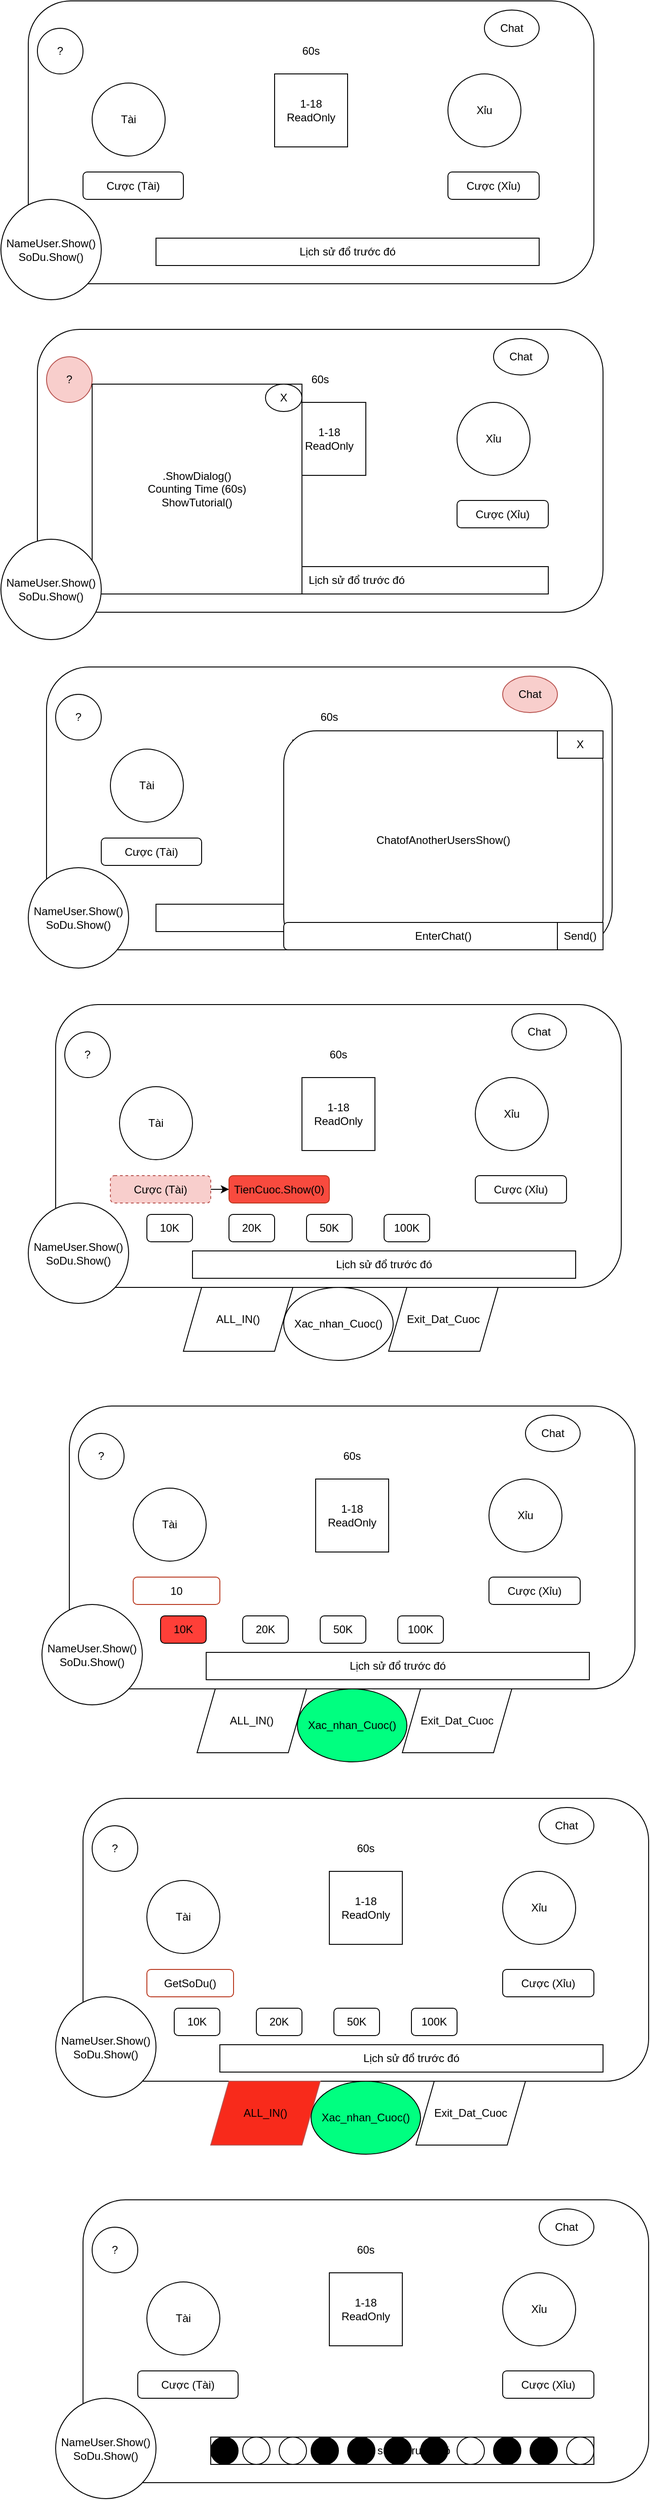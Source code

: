 <mxfile version="16.5.1" type="device" pages="2"><diagram id="3SJ-7d317vwsQF-VJEYc" name="GUI"><mxGraphModel dx="1038" dy="689" grid="1" gridSize="10" guides="1" tooltips="1" connect="1" arrows="1" fold="1" page="1" pageScale="1" pageWidth="850" pageHeight="1100" math="0" shadow="0"><root><mxCell id="0"/><mxCell id="1" parent="0"/><mxCell id="ur_uNxME-IQeVFklKsl2-1" value="" style="rounded=1;whiteSpace=wrap;html=1;" parent="1" vertex="1"><mxGeometry x="90" y="70" width="620" height="310" as="geometry"/></mxCell><mxCell id="ur_uNxME-IQeVFklKsl2-2" value="Cược (Tài)" style="rounded=1;whiteSpace=wrap;html=1;" parent="1" vertex="1"><mxGeometry x="150" y="257.5" width="110" height="30" as="geometry"/></mxCell><mxCell id="ur_uNxME-IQeVFklKsl2-3" value="Cược (Xỉu)" style="rounded=1;whiteSpace=wrap;html=1;" parent="1" vertex="1"><mxGeometry x="550" y="257.5" width="100" height="30" as="geometry"/></mxCell><mxCell id="ur_uNxME-IQeVFklKsl2-4" value="Tài" style="ellipse;whiteSpace=wrap;html=1;aspect=fixed;" parent="1" vertex="1"><mxGeometry x="160" y="160" width="80" height="80" as="geometry"/></mxCell><mxCell id="ur_uNxME-IQeVFklKsl2-5" value="Xỉu" style="ellipse;whiteSpace=wrap;html=1;aspect=fixed;" parent="1" vertex="1"><mxGeometry x="550" y="150" width="80" height="80" as="geometry"/></mxCell><mxCell id="ur_uNxME-IQeVFklKsl2-6" value="1-18&lt;br&gt;ReadOnly" style="whiteSpace=wrap;html=1;aspect=fixed;" parent="1" vertex="1"><mxGeometry x="360" y="150" width="80" height="80" as="geometry"/></mxCell><mxCell id="ur_uNxME-IQeVFklKsl2-7" value="Chat" style="ellipse;whiteSpace=wrap;html=1;" parent="1" vertex="1"><mxGeometry x="590" y="80" width="60" height="40" as="geometry"/></mxCell><mxCell id="ur_uNxME-IQeVFklKsl2-8" value="60s" style="text;html=1;strokeColor=none;fillColor=none;align=center;verticalAlign=middle;whiteSpace=wrap;rounded=0;" parent="1" vertex="1"><mxGeometry x="370" y="110" width="60" height="30" as="geometry"/></mxCell><mxCell id="ur_uNxME-IQeVFklKsl2-9" value="?" style="ellipse;whiteSpace=wrap;html=1;" parent="1" vertex="1"><mxGeometry x="100" y="100" width="50" height="50" as="geometry"/></mxCell><mxCell id="ur_uNxME-IQeVFklKsl2-10" value="Lịch sử đổ trước đó" style="rounded=0;whiteSpace=wrap;html=1;" parent="1" vertex="1"><mxGeometry x="230" y="330" width="420" height="30" as="geometry"/></mxCell><mxCell id="kMwuohIyxhGIeslApOdc-2" value="" style="rounded=1;whiteSpace=wrap;html=1;" parent="1" vertex="1"><mxGeometry x="100" y="430" width="620" height="310" as="geometry"/></mxCell><mxCell id="kMwuohIyxhGIeslApOdc-3" value="Cược (Tài)" style="rounded=1;whiteSpace=wrap;html=1;" parent="1" vertex="1"><mxGeometry x="160" y="617.5" width="110" height="30" as="geometry"/></mxCell><mxCell id="kMwuohIyxhGIeslApOdc-4" value="Cược (Xỉu)" style="rounded=1;whiteSpace=wrap;html=1;" parent="1" vertex="1"><mxGeometry x="560" y="617.5" width="100" height="30" as="geometry"/></mxCell><mxCell id="kMwuohIyxhGIeslApOdc-5" value="Tài" style="ellipse;whiteSpace=wrap;html=1;aspect=fixed;" parent="1" vertex="1"><mxGeometry x="170" y="520" width="80" height="80" as="geometry"/></mxCell><mxCell id="kMwuohIyxhGIeslApOdc-6" value="Xỉu" style="ellipse;whiteSpace=wrap;html=1;aspect=fixed;" parent="1" vertex="1"><mxGeometry x="560" y="510" width="80" height="80" as="geometry"/></mxCell><mxCell id="kMwuohIyxhGIeslApOdc-7" value="1-18&lt;br&gt;ReadOnly" style="whiteSpace=wrap;html=1;aspect=fixed;" parent="1" vertex="1"><mxGeometry x="380" y="510" width="80" height="80" as="geometry"/></mxCell><mxCell id="kMwuohIyxhGIeslApOdc-8" value="Chat" style="ellipse;whiteSpace=wrap;html=1;" parent="1" vertex="1"><mxGeometry x="600" y="440" width="60" height="40" as="geometry"/></mxCell><mxCell id="kMwuohIyxhGIeslApOdc-9" value="60s" style="text;html=1;strokeColor=none;fillColor=none;align=center;verticalAlign=middle;whiteSpace=wrap;rounded=0;" parent="1" vertex="1"><mxGeometry x="380" y="470" width="60" height="30" as="geometry"/></mxCell><mxCell id="kMwuohIyxhGIeslApOdc-10" value="?" style="ellipse;whiteSpace=wrap;html=1;fillColor=#f8cecc;strokeColor=#b85450;" parent="1" vertex="1"><mxGeometry x="110" y="460" width="50" height="50" as="geometry"/></mxCell><mxCell id="kMwuohIyxhGIeslApOdc-11" value="Lịch sử đổ trước đó" style="rounded=0;whiteSpace=wrap;html=1;" parent="1" vertex="1"><mxGeometry x="240" y="690" width="420" height="30" as="geometry"/></mxCell><mxCell id="kMwuohIyxhGIeslApOdc-12" value=".ShowDialog()&lt;br&gt;Counting Time (60s)&lt;br&gt;ShowTutorial()" style="whiteSpace=wrap;html=1;aspect=fixed;" parent="1" vertex="1"><mxGeometry x="160" y="490" width="230" height="230" as="geometry"/></mxCell><mxCell id="kMwuohIyxhGIeslApOdc-24" value="" style="rounded=1;whiteSpace=wrap;html=1;" parent="1" vertex="1"><mxGeometry x="110" y="800" width="620" height="310" as="geometry"/></mxCell><mxCell id="kMwuohIyxhGIeslApOdc-25" value="Cược (Tài)" style="rounded=1;whiteSpace=wrap;html=1;" parent="1" vertex="1"><mxGeometry x="170" y="987.5" width="110" height="30" as="geometry"/></mxCell><mxCell id="kMwuohIyxhGIeslApOdc-26" value="Cược (Xỉu)" style="rounded=1;whiteSpace=wrap;html=1;" parent="1" vertex="1"><mxGeometry x="570" y="987.5" width="100" height="30" as="geometry"/></mxCell><mxCell id="kMwuohIyxhGIeslApOdc-27" value="Tài" style="ellipse;whiteSpace=wrap;html=1;aspect=fixed;" parent="1" vertex="1"><mxGeometry x="180" y="890" width="80" height="80" as="geometry"/></mxCell><mxCell id="kMwuohIyxhGIeslApOdc-28" value="Xỉu" style="ellipse;whiteSpace=wrap;html=1;aspect=fixed;" parent="1" vertex="1"><mxGeometry x="570" y="880" width="80" height="80" as="geometry"/></mxCell><mxCell id="kMwuohIyxhGIeslApOdc-29" value="1-6" style="whiteSpace=wrap;html=1;aspect=fixed;" parent="1" vertex="1"><mxGeometry x="380" y="880" width="80" height="80" as="geometry"/></mxCell><mxCell id="kMwuohIyxhGIeslApOdc-30" value="Chat" style="ellipse;whiteSpace=wrap;html=1;fillColor=#f8cecc;strokeColor=#b85450;" parent="1" vertex="1"><mxGeometry x="610" y="810" width="60" height="40" as="geometry"/></mxCell><mxCell id="kMwuohIyxhGIeslApOdc-31" value="60s" style="text;html=1;strokeColor=none;fillColor=none;align=center;verticalAlign=middle;whiteSpace=wrap;rounded=0;" parent="1" vertex="1"><mxGeometry x="390" y="840" width="60" height="30" as="geometry"/></mxCell><mxCell id="kMwuohIyxhGIeslApOdc-32" value="?" style="ellipse;whiteSpace=wrap;html=1;" parent="1" vertex="1"><mxGeometry x="120" y="830" width="50" height="50" as="geometry"/></mxCell><mxCell id="kMwuohIyxhGIeslApOdc-33" value="Lịch sử đổ trước đó" style="rounded=0;whiteSpace=wrap;html=1;" parent="1" vertex="1"><mxGeometry x="230" y="1060" width="420" height="30" as="geometry"/></mxCell><mxCell id="kMwuohIyxhGIeslApOdc-34" value="X" style="ellipse;whiteSpace=wrap;html=1;" parent="1" vertex="1"><mxGeometry x="350" y="490" width="40" height="30" as="geometry"/></mxCell><mxCell id="kMwuohIyxhGIeslApOdc-35" value="ChatofAnotherUsersShow()" style="rounded=1;whiteSpace=wrap;html=1;" parent="1" vertex="1"><mxGeometry x="370" y="870" width="350" height="240" as="geometry"/></mxCell><mxCell id="kMwuohIyxhGIeslApOdc-37" value="EnterChat()" style="rounded=1;whiteSpace=wrap;html=1;" parent="1" vertex="1"><mxGeometry x="370" y="1080" width="350" height="30" as="geometry"/></mxCell><mxCell id="kMwuohIyxhGIeslApOdc-38" value="Send()" style="rounded=0;whiteSpace=wrap;html=1;" parent="1" vertex="1"><mxGeometry x="670" y="1080" width="50" height="30" as="geometry"/></mxCell><mxCell id="kMwuohIyxhGIeslApOdc-40" value="X" style="rounded=0;whiteSpace=wrap;html=1;" parent="1" vertex="1"><mxGeometry x="670" y="870" width="50" height="30" as="geometry"/></mxCell><mxCell id="J06-xhNYlpdEdgr5zv3H-1" value="" style="rounded=1;whiteSpace=wrap;html=1;" parent="1" vertex="1"><mxGeometry x="120" y="1170" width="620" height="310" as="geometry"/></mxCell><mxCell id="J06-xhNYlpdEdgr5zv3H-22" value="" style="edgeStyle=orthogonalEdgeStyle;rounded=0;orthogonalLoop=1;jettySize=auto;html=1;" parent="1" source="J06-xhNYlpdEdgr5zv3H-2" target="J06-xhNYlpdEdgr5zv3H-21" edge="1"><mxGeometry relative="1" as="geometry"/></mxCell><mxCell id="J06-xhNYlpdEdgr5zv3H-2" value="Cược (Tài)" style="rounded=1;whiteSpace=wrap;html=1;fillColor=#f8cecc;strokeColor=#b85450;dashed=1;" parent="1" vertex="1"><mxGeometry x="180" y="1357.5" width="110" height="30" as="geometry"/></mxCell><mxCell id="J06-xhNYlpdEdgr5zv3H-3" value="Cược (Xỉu)" style="rounded=1;whiteSpace=wrap;html=1;" parent="1" vertex="1"><mxGeometry x="580" y="1357.5" width="100" height="30" as="geometry"/></mxCell><mxCell id="J06-xhNYlpdEdgr5zv3H-4" value="Tài" style="ellipse;whiteSpace=wrap;html=1;aspect=fixed;" parent="1" vertex="1"><mxGeometry x="190" y="1260" width="80" height="80" as="geometry"/></mxCell><mxCell id="J06-xhNYlpdEdgr5zv3H-5" value="Xỉu" style="ellipse;whiteSpace=wrap;html=1;aspect=fixed;" parent="1" vertex="1"><mxGeometry x="580" y="1250" width="80" height="80" as="geometry"/></mxCell><mxCell id="J06-xhNYlpdEdgr5zv3H-6" value="1-18&lt;br&gt;ReadOnly" style="whiteSpace=wrap;html=1;aspect=fixed;" parent="1" vertex="1"><mxGeometry x="390" y="1250" width="80" height="80" as="geometry"/></mxCell><mxCell id="J06-xhNYlpdEdgr5zv3H-7" value="Chat" style="ellipse;whiteSpace=wrap;html=1;" parent="1" vertex="1"><mxGeometry x="620" y="1180" width="60" height="40" as="geometry"/></mxCell><mxCell id="J06-xhNYlpdEdgr5zv3H-8" value="60s" style="text;html=1;strokeColor=none;fillColor=none;align=center;verticalAlign=middle;whiteSpace=wrap;rounded=0;" parent="1" vertex="1"><mxGeometry x="400" y="1210" width="60" height="30" as="geometry"/></mxCell><mxCell id="J06-xhNYlpdEdgr5zv3H-9" value="?" style="ellipse;whiteSpace=wrap;html=1;" parent="1" vertex="1"><mxGeometry x="130" y="1200" width="50" height="50" as="geometry"/></mxCell><mxCell id="J06-xhNYlpdEdgr5zv3H-10" value="Lịch sử đổ trước đó" style="rounded=0;whiteSpace=wrap;html=1;" parent="1" vertex="1"><mxGeometry x="270" y="1440" width="420" height="30" as="geometry"/></mxCell><mxCell id="J06-xhNYlpdEdgr5zv3H-13" value="10K" style="rounded=1;whiteSpace=wrap;html=1;" parent="1" vertex="1"><mxGeometry x="220" y="1400" width="50" height="30" as="geometry"/></mxCell><mxCell id="J06-xhNYlpdEdgr5zv3H-14" value="20K" style="rounded=1;whiteSpace=wrap;html=1;" parent="1" vertex="1"><mxGeometry x="310" y="1400" width="50" height="30" as="geometry"/></mxCell><mxCell id="J06-xhNYlpdEdgr5zv3H-15" value="50K" style="rounded=1;whiteSpace=wrap;html=1;" parent="1" vertex="1"><mxGeometry x="395" y="1400" width="50" height="30" as="geometry"/></mxCell><mxCell id="J06-xhNYlpdEdgr5zv3H-16" value="100K" style="rounded=1;whiteSpace=wrap;html=1;" parent="1" vertex="1"><mxGeometry x="480" y="1400" width="50" height="30" as="geometry"/></mxCell><mxCell id="J06-xhNYlpdEdgr5zv3H-18" value="NameUser.Show()&lt;br&gt;SoDu.Show()" style="ellipse;whiteSpace=wrap;html=1;aspect=fixed;" parent="1" vertex="1"><mxGeometry x="90" y="1387.5" width="110" height="110" as="geometry"/></mxCell><mxCell id="J06-xhNYlpdEdgr5zv3H-21" value="TienCuoc.Show(0)" style="whiteSpace=wrap;html=1;fillColor=#F84A3E;strokeColor=#B8361C;rounded=1;" parent="1" vertex="1"><mxGeometry x="310" y="1357.5" width="110" height="30" as="geometry"/></mxCell><mxCell id="J06-xhNYlpdEdgr5zv3H-23" value="Xac_nhan_Cuoc()" style="ellipse;whiteSpace=wrap;html=1;strokeColor=#000000;fillColor=#FFFFFF;" parent="1" vertex="1"><mxGeometry x="370" y="1480" width="120" height="80" as="geometry"/></mxCell><mxCell id="J06-xhNYlpdEdgr5zv3H-24" value="ALL_IN()" style="shape=parallelogram;perimeter=parallelogramPerimeter;whiteSpace=wrap;html=1;fixedSize=1;strokeColor=#000000;fillColor=#FFFFFF;" parent="1" vertex="1"><mxGeometry x="260" y="1480" width="120" height="70" as="geometry"/></mxCell><mxCell id="J06-xhNYlpdEdgr5zv3H-25" value="Exit_Dat_Cuoc" style="shape=parallelogram;perimeter=parallelogramPerimeter;whiteSpace=wrap;html=1;fixedSize=1;strokeColor=#000000;fillColor=#FFFFFF;" parent="1" vertex="1"><mxGeometry x="485" y="1480" width="120" height="70" as="geometry"/></mxCell><mxCell id="J06-xhNYlpdEdgr5zv3H-26" value="NameUser.Show()&lt;br&gt;SoDu.Show()" style="ellipse;whiteSpace=wrap;html=1;aspect=fixed;" parent="1" vertex="1"><mxGeometry x="90" y="1020" width="110" height="110" as="geometry"/></mxCell><mxCell id="J06-xhNYlpdEdgr5zv3H-27" value="NameUser.Show()&lt;br&gt;SoDu.Show()" style="ellipse;whiteSpace=wrap;html=1;aspect=fixed;" parent="1" vertex="1"><mxGeometry x="60" y="660" width="110" height="110" as="geometry"/></mxCell><mxCell id="J06-xhNYlpdEdgr5zv3H-28" value="NameUser.Show()&lt;br&gt;SoDu.Show()" style="ellipse;whiteSpace=wrap;html=1;aspect=fixed;" parent="1" vertex="1"><mxGeometry x="60" y="287.5" width="110" height="110" as="geometry"/></mxCell><mxCell id="yqUWVfLtfYf2Jjiftt76-1" value="" style="rounded=1;whiteSpace=wrap;html=1;" parent="1" vertex="1"><mxGeometry x="135" y="1610" width="620" height="310" as="geometry"/></mxCell><mxCell id="yqUWVfLtfYf2Jjiftt76-4" value="Cược (Xỉu)" style="rounded=1;whiteSpace=wrap;html=1;" parent="1" vertex="1"><mxGeometry x="595" y="1797.5" width="100" height="30" as="geometry"/></mxCell><mxCell id="yqUWVfLtfYf2Jjiftt76-5" value="Tài" style="ellipse;whiteSpace=wrap;html=1;aspect=fixed;" parent="1" vertex="1"><mxGeometry x="205" y="1700" width="80" height="80" as="geometry"/></mxCell><mxCell id="yqUWVfLtfYf2Jjiftt76-6" value="Xỉu" style="ellipse;whiteSpace=wrap;html=1;aspect=fixed;" parent="1" vertex="1"><mxGeometry x="595" y="1690" width="80" height="80" as="geometry"/></mxCell><mxCell id="yqUWVfLtfYf2Jjiftt76-7" value="1-18&lt;br&gt;ReadOnly" style="whiteSpace=wrap;html=1;aspect=fixed;" parent="1" vertex="1"><mxGeometry x="405" y="1690" width="80" height="80" as="geometry"/></mxCell><mxCell id="yqUWVfLtfYf2Jjiftt76-8" value="Chat" style="ellipse;whiteSpace=wrap;html=1;" parent="1" vertex="1"><mxGeometry x="635" y="1620" width="60" height="40" as="geometry"/></mxCell><mxCell id="yqUWVfLtfYf2Jjiftt76-9" value="60s" style="text;html=1;strokeColor=none;fillColor=none;align=center;verticalAlign=middle;whiteSpace=wrap;rounded=0;" parent="1" vertex="1"><mxGeometry x="415" y="1650" width="60" height="30" as="geometry"/></mxCell><mxCell id="yqUWVfLtfYf2Jjiftt76-10" value="?" style="ellipse;whiteSpace=wrap;html=1;" parent="1" vertex="1"><mxGeometry x="145" y="1640" width="50" height="50" as="geometry"/></mxCell><mxCell id="yqUWVfLtfYf2Jjiftt76-11" value="Lịch sử đổ trước đó" style="rounded=0;whiteSpace=wrap;html=1;" parent="1" vertex="1"><mxGeometry x="285" y="1880" width="420" height="30" as="geometry"/></mxCell><mxCell id="yqUWVfLtfYf2Jjiftt76-12" value="10K" style="rounded=1;whiteSpace=wrap;html=1;fillColor=#FF3F38;" parent="1" vertex="1"><mxGeometry x="235" y="1840" width="50" height="30" as="geometry"/></mxCell><mxCell id="yqUWVfLtfYf2Jjiftt76-13" value="20K" style="rounded=1;whiteSpace=wrap;html=1;" parent="1" vertex="1"><mxGeometry x="325" y="1840" width="50" height="30" as="geometry"/></mxCell><mxCell id="yqUWVfLtfYf2Jjiftt76-14" value="50K" style="rounded=1;whiteSpace=wrap;html=1;" parent="1" vertex="1"><mxGeometry x="410" y="1840" width="50" height="30" as="geometry"/></mxCell><mxCell id="yqUWVfLtfYf2Jjiftt76-15" value="100K" style="rounded=1;whiteSpace=wrap;html=1;" parent="1" vertex="1"><mxGeometry x="495" y="1840" width="50" height="30" as="geometry"/></mxCell><mxCell id="yqUWVfLtfYf2Jjiftt76-16" value="NameUser.Show()&lt;br&gt;SoDu.Show()" style="ellipse;whiteSpace=wrap;html=1;aspect=fixed;" parent="1" vertex="1"><mxGeometry x="105" y="1827.5" width="110" height="110" as="geometry"/></mxCell><mxCell id="yqUWVfLtfYf2Jjiftt76-17" value="10" style="whiteSpace=wrap;html=1;fillColor=#FFFFFF;strokeColor=#B8361C;rounded=1;" parent="1" vertex="1"><mxGeometry x="205" y="1797.5" width="95" height="30" as="geometry"/></mxCell><mxCell id="yqUWVfLtfYf2Jjiftt76-18" value="Xac_nhan_Cuoc()" style="ellipse;whiteSpace=wrap;html=1;strokeColor=#000000;fillColor=#00FF80;" parent="1" vertex="1"><mxGeometry x="385" y="1920" width="120" height="80" as="geometry"/></mxCell><mxCell id="yqUWVfLtfYf2Jjiftt76-19" value="ALL_IN()" style="shape=parallelogram;perimeter=parallelogramPerimeter;whiteSpace=wrap;html=1;fixedSize=1;strokeColor=#000000;fillColor=#FFFFFF;" parent="1" vertex="1"><mxGeometry x="275" y="1920" width="120" height="70" as="geometry"/></mxCell><mxCell id="yqUWVfLtfYf2Jjiftt76-20" value="Exit_Dat_Cuoc" style="shape=parallelogram;perimeter=parallelogramPerimeter;whiteSpace=wrap;html=1;fixedSize=1;strokeColor=#000000;fillColor=#FFFFFF;" parent="1" vertex="1"><mxGeometry x="500" y="1920" width="120" height="70" as="geometry"/></mxCell><mxCell id="yqUWVfLtfYf2Jjiftt76-21" value="" style="rounded=1;whiteSpace=wrap;html=1;" parent="1" vertex="1"><mxGeometry x="150" y="2040" width="620" height="310" as="geometry"/></mxCell><mxCell id="yqUWVfLtfYf2Jjiftt76-22" value="Cược (Xỉu)" style="rounded=1;whiteSpace=wrap;html=1;" parent="1" vertex="1"><mxGeometry x="610" y="2227.5" width="100" height="30" as="geometry"/></mxCell><mxCell id="yqUWVfLtfYf2Jjiftt76-23" value="Tài" style="ellipse;whiteSpace=wrap;html=1;aspect=fixed;" parent="1" vertex="1"><mxGeometry x="220" y="2130" width="80" height="80" as="geometry"/></mxCell><mxCell id="yqUWVfLtfYf2Jjiftt76-24" value="Xỉu" style="ellipse;whiteSpace=wrap;html=1;aspect=fixed;" parent="1" vertex="1"><mxGeometry x="610" y="2120" width="80" height="80" as="geometry"/></mxCell><mxCell id="yqUWVfLtfYf2Jjiftt76-25" value="1-18&lt;br&gt;ReadOnly" style="whiteSpace=wrap;html=1;aspect=fixed;" parent="1" vertex="1"><mxGeometry x="420" y="2120" width="80" height="80" as="geometry"/></mxCell><mxCell id="yqUWVfLtfYf2Jjiftt76-26" value="Chat" style="ellipse;whiteSpace=wrap;html=1;" parent="1" vertex="1"><mxGeometry x="650" y="2050" width="60" height="40" as="geometry"/></mxCell><mxCell id="yqUWVfLtfYf2Jjiftt76-27" value="60s" style="text;html=1;strokeColor=none;fillColor=none;align=center;verticalAlign=middle;whiteSpace=wrap;rounded=0;" parent="1" vertex="1"><mxGeometry x="430" y="2080" width="60" height="30" as="geometry"/></mxCell><mxCell id="yqUWVfLtfYf2Jjiftt76-28" value="?" style="ellipse;whiteSpace=wrap;html=1;" parent="1" vertex="1"><mxGeometry x="160" y="2070" width="50" height="50" as="geometry"/></mxCell><mxCell id="yqUWVfLtfYf2Jjiftt76-29" value="Lịch sử đổ trước đó" style="rounded=0;whiteSpace=wrap;html=1;" parent="1" vertex="1"><mxGeometry x="300" y="2310" width="420" height="30" as="geometry"/></mxCell><mxCell id="yqUWVfLtfYf2Jjiftt76-30" value="10K" style="rounded=1;whiteSpace=wrap;html=1;" parent="1" vertex="1"><mxGeometry x="250" y="2270" width="50" height="30" as="geometry"/></mxCell><mxCell id="yqUWVfLtfYf2Jjiftt76-31" value="20K" style="rounded=1;whiteSpace=wrap;html=1;" parent="1" vertex="1"><mxGeometry x="340" y="2270" width="50" height="30" as="geometry"/></mxCell><mxCell id="yqUWVfLtfYf2Jjiftt76-32" value="50K" style="rounded=1;whiteSpace=wrap;html=1;" parent="1" vertex="1"><mxGeometry x="425" y="2270" width="50" height="30" as="geometry"/></mxCell><mxCell id="yqUWVfLtfYf2Jjiftt76-33" value="100K" style="rounded=1;whiteSpace=wrap;html=1;" parent="1" vertex="1"><mxGeometry x="510" y="2270" width="50" height="30" as="geometry"/></mxCell><mxCell id="yqUWVfLtfYf2Jjiftt76-34" value="NameUser.Show()&lt;br&gt;SoDu.Show()" style="ellipse;whiteSpace=wrap;html=1;aspect=fixed;" parent="1" vertex="1"><mxGeometry x="120" y="2257.5" width="110" height="110" as="geometry"/></mxCell><mxCell id="yqUWVfLtfYf2Jjiftt76-35" value="GetSoDu()" style="whiteSpace=wrap;html=1;fillColor=#FFFFFF;strokeColor=#B8361C;rounded=1;" parent="1" vertex="1"><mxGeometry x="220" y="2227.5" width="95" height="30" as="geometry"/></mxCell><mxCell id="yqUWVfLtfYf2Jjiftt76-36" value="ALL_IN()" style="shape=parallelogram;perimeter=parallelogramPerimeter;whiteSpace=wrap;html=1;fixedSize=1;strokeColor=#b85450;fillColor=#F82A1B;" parent="1" vertex="1"><mxGeometry x="290" y="2350" width="120" height="70" as="geometry"/></mxCell><mxCell id="yqUWVfLtfYf2Jjiftt76-37" value="Exit_Dat_Cuoc" style="shape=parallelogram;perimeter=parallelogramPerimeter;whiteSpace=wrap;html=1;fixedSize=1;strokeColor=#000000;fillColor=#FFFFFF;" parent="1" vertex="1"><mxGeometry x="515" y="2350" width="120" height="70" as="geometry"/></mxCell><mxCell id="yqUWVfLtfYf2Jjiftt76-38" value="Xac_nhan_Cuoc()" style="ellipse;whiteSpace=wrap;html=1;strokeColor=#000000;fillColor=#00FF80;" parent="1" vertex="1"><mxGeometry x="400" y="2350" width="120" height="80" as="geometry"/></mxCell><mxCell id="yqUWVfLtfYf2Jjiftt76-39" value="" style="rounded=1;whiteSpace=wrap;html=1;" parent="1" vertex="1"><mxGeometry x="150" y="2480" width="620" height="310" as="geometry"/></mxCell><mxCell id="yqUWVfLtfYf2Jjiftt76-40" value="Cược (Tài)" style="rounded=1;whiteSpace=wrap;html=1;" parent="1" vertex="1"><mxGeometry x="210" y="2667.5" width="110" height="30" as="geometry"/></mxCell><mxCell id="yqUWVfLtfYf2Jjiftt76-41" value="Cược (Xỉu)" style="rounded=1;whiteSpace=wrap;html=1;" parent="1" vertex="1"><mxGeometry x="610" y="2667.5" width="100" height="30" as="geometry"/></mxCell><mxCell id="yqUWVfLtfYf2Jjiftt76-42" value="Tài" style="ellipse;whiteSpace=wrap;html=1;aspect=fixed;" parent="1" vertex="1"><mxGeometry x="220" y="2570" width="80" height="80" as="geometry"/></mxCell><mxCell id="yqUWVfLtfYf2Jjiftt76-43" value="Xỉu" style="ellipse;whiteSpace=wrap;html=1;aspect=fixed;" parent="1" vertex="1"><mxGeometry x="610" y="2560" width="80" height="80" as="geometry"/></mxCell><mxCell id="yqUWVfLtfYf2Jjiftt76-44" value="1-18&lt;br&gt;ReadOnly" style="whiteSpace=wrap;html=1;aspect=fixed;" parent="1" vertex="1"><mxGeometry x="420" y="2560" width="80" height="80" as="geometry"/></mxCell><mxCell id="yqUWVfLtfYf2Jjiftt76-45" value="Chat" style="ellipse;whiteSpace=wrap;html=1;" parent="1" vertex="1"><mxGeometry x="650" y="2490" width="60" height="40" as="geometry"/></mxCell><mxCell id="yqUWVfLtfYf2Jjiftt76-46" value="60s" style="text;html=1;strokeColor=none;fillColor=none;align=center;verticalAlign=middle;whiteSpace=wrap;rounded=0;" parent="1" vertex="1"><mxGeometry x="430" y="2520" width="60" height="30" as="geometry"/></mxCell><mxCell id="yqUWVfLtfYf2Jjiftt76-47" value="?" style="ellipse;whiteSpace=wrap;html=1;" parent="1" vertex="1"><mxGeometry x="160" y="2510" width="50" height="50" as="geometry"/></mxCell><mxCell id="yqUWVfLtfYf2Jjiftt76-48" value="Lịch sử đổ trước đó" style="rounded=0;whiteSpace=wrap;html=1;" parent="1" vertex="1"><mxGeometry x="290" y="2740" width="420" height="30" as="geometry"/></mxCell><mxCell id="yqUWVfLtfYf2Jjiftt76-49" value="NameUser.Show()&lt;br&gt;SoDu.Show()" style="ellipse;whiteSpace=wrap;html=1;aspect=fixed;" parent="1" vertex="1"><mxGeometry x="120" y="2697.5" width="110" height="110" as="geometry"/></mxCell><mxCell id="yqUWVfLtfYf2Jjiftt76-50" value="" style="ellipse;whiteSpace=wrap;html=1;strokeColor=#000000;fillColor=#000000;" parent="1" vertex="1"><mxGeometry x="290" y="2740" width="30" height="30" as="geometry"/></mxCell><mxCell id="yqUWVfLtfYf2Jjiftt76-51" value="" style="ellipse;whiteSpace=wrap;html=1;strokeColor=#000000;fillColor=#000000;" parent="1" vertex="1"><mxGeometry x="520" y="2740" width="30" height="30" as="geometry"/></mxCell><mxCell id="yqUWVfLtfYf2Jjiftt76-52" value="" style="ellipse;whiteSpace=wrap;html=1;strokeColor=#000000;fillColor=#FFFFFF;" parent="1" vertex="1"><mxGeometry x="560" y="2740" width="30" height="30" as="geometry"/></mxCell><mxCell id="yqUWVfLtfYf2Jjiftt76-53" value="" style="ellipse;whiteSpace=wrap;html=1;strokeColor=#000000;fillColor=#000000;" parent="1" vertex="1"><mxGeometry x="600" y="2740" width="30" height="30" as="geometry"/></mxCell><mxCell id="yqUWVfLtfYf2Jjiftt76-54" value="" style="ellipse;whiteSpace=wrap;html=1;strokeColor=#000000;fillColor=#000000;" parent="1" vertex="1"><mxGeometry x="640" y="2740" width="30" height="30" as="geometry"/></mxCell><mxCell id="yqUWVfLtfYf2Jjiftt76-55" value="" style="ellipse;whiteSpace=wrap;html=1;strokeColor=#000000;fillColor=#FFFFFF;" parent="1" vertex="1"><mxGeometry x="680" y="2740" width="30" height="30" as="geometry"/></mxCell><mxCell id="yqUWVfLtfYf2Jjiftt76-61" value="" style="ellipse;whiteSpace=wrap;html=1;strokeColor=#000000;fillColor=#FFFFFF;" parent="1" vertex="1"><mxGeometry x="325" y="2740" width="30" height="30" as="geometry"/></mxCell><mxCell id="yqUWVfLtfYf2Jjiftt76-62" value="" style="ellipse;whiteSpace=wrap;html=1;strokeColor=#000000;fillColor=#FFFFFF;" parent="1" vertex="1"><mxGeometry x="365" y="2740" width="30" height="30" as="geometry"/></mxCell><mxCell id="yqUWVfLtfYf2Jjiftt76-63" value="" style="ellipse;whiteSpace=wrap;html=1;strokeColor=#000000;fillColor=#000000;" parent="1" vertex="1"><mxGeometry x="400" y="2740" width="30" height="30" as="geometry"/></mxCell><mxCell id="yqUWVfLtfYf2Jjiftt76-64" value="" style="ellipse;whiteSpace=wrap;html=1;strokeColor=#000000;fillColor=#000000;" parent="1" vertex="1"><mxGeometry x="440" y="2740" width="30" height="30" as="geometry"/></mxCell><mxCell id="yqUWVfLtfYf2Jjiftt76-65" value="" style="ellipse;whiteSpace=wrap;html=1;strokeColor=#000000;fillColor=#000000;" parent="1" vertex="1"><mxGeometry x="480" y="2740" width="30" height="30" as="geometry"/></mxCell></root></mxGraphModel></diagram><diagram id="T3HMoXxlqH_t5PaqJmF3" name="Flow"><mxGraphModel dx="1597" dy="2160" grid="1" gridSize="10" guides="1" tooltips="1" connect="1" arrows="1" fold="1" page="1" pageScale="1" pageWidth="850" pageHeight="1100" math="0" shadow="0"><root><mxCell id="Ivzjfz4mHybqphRZ7VQ2-0"/><mxCell id="Ivzjfz4mHybqphRZ7VQ2-1" parent="Ivzjfz4mHybqphRZ7VQ2-0"/><mxCell id="Ivzjfz4mHybqphRZ7VQ2-2" style="edgeStyle=orthogonalEdgeStyle;rounded=0;orthogonalLoop=1;jettySize=auto;html=1;entryX=0.5;entryY=0;entryDx=0;entryDy=0;" edge="1" parent="Ivzjfz4mHybqphRZ7VQ2-1" source="Ivzjfz4mHybqphRZ7VQ2-4" target="Ivzjfz4mHybqphRZ7VQ2-6"><mxGeometry relative="1" as="geometry"/></mxCell><mxCell id="Ivzjfz4mHybqphRZ7VQ2-3" style="edgeStyle=orthogonalEdgeStyle;rounded=0;orthogonalLoop=1;jettySize=auto;html=1;entryX=0.5;entryY=0;entryDx=0;entryDy=0;" edge="1" parent="Ivzjfz4mHybqphRZ7VQ2-1" source="Ivzjfz4mHybqphRZ7VQ2-4" target="Ivzjfz4mHybqphRZ7VQ2-45"><mxGeometry relative="1" as="geometry"/></mxCell><mxCell id="Ivzjfz4mHybqphRZ7VQ2-4" value="Giao diện chính" style="rounded=1;whiteSpace=wrap;html=1;" vertex="1" parent="Ivzjfz4mHybqphRZ7VQ2-1"><mxGeometry x="432" y="50" width="120" height="60" as="geometry"/></mxCell><mxCell id="Ivzjfz4mHybqphRZ7VQ2-5" style="edgeStyle=orthogonalEdgeStyle;rounded=0;orthogonalLoop=1;jettySize=auto;html=1;" edge="1" parent="Ivzjfz4mHybqphRZ7VQ2-1" source="Ivzjfz4mHybqphRZ7VQ2-6" target="Ivzjfz4mHybqphRZ7VQ2-8"><mxGeometry relative="1" as="geometry"><mxPoint x="140" y="360" as="targetPoint"/></mxGeometry></mxCell><mxCell id="Ivzjfz4mHybqphRZ7VQ2-6" value="?" style="rounded=1;whiteSpace=wrap;html=1;" vertex="1" parent="Ivzjfz4mHybqphRZ7VQ2-1"><mxGeometry x="120" y="270" width="40" height="40" as="geometry"/></mxCell><mxCell id="Ivzjfz4mHybqphRZ7VQ2-7" style="edgeStyle=orthogonalEdgeStyle;rounded=0;orthogonalLoop=1;jettySize=auto;html=1;entryX=0.5;entryY=0;entryDx=0;entryDy=0;" edge="1" parent="Ivzjfz4mHybqphRZ7VQ2-1" source="Ivzjfz4mHybqphRZ7VQ2-8" target="Ivzjfz4mHybqphRZ7VQ2-11"><mxGeometry relative="1" as="geometry"/></mxCell><mxCell id="Ivzjfz4mHybqphRZ7VQ2-8" value="Hướng dẫn cách chơi" style="rounded=1;whiteSpace=wrap;html=1;" vertex="1" parent="Ivzjfz4mHybqphRZ7VQ2-1"><mxGeometry x="110" y="330" width="60" height="60" as="geometry"/></mxCell><mxCell id="Ivzjfz4mHybqphRZ7VQ2-9" style="edgeStyle=orthogonalEdgeStyle;rounded=0;orthogonalLoop=1;jettySize=auto;html=1;entryX=0;entryY=0.5;entryDx=0;entryDy=0;" edge="1" parent="Ivzjfz4mHybqphRZ7VQ2-1" source="Ivzjfz4mHybqphRZ7VQ2-11" target="Ivzjfz4mHybqphRZ7VQ2-8"><mxGeometry relative="1" as="geometry"><mxPoint x="60" y="280" as="targetPoint"/><Array as="points"><mxPoint x="80" y="460"/><mxPoint x="80" y="360"/></Array></mxGeometry></mxCell><mxCell id="Ivzjfz4mHybqphRZ7VQ2-10" style="edgeStyle=orthogonalEdgeStyle;rounded=0;orthogonalLoop=1;jettySize=auto;html=1;entryX=0.5;entryY=0;entryDx=0;entryDy=0;" edge="1" parent="Ivzjfz4mHybqphRZ7VQ2-1" source="Ivzjfz4mHybqphRZ7VQ2-11" target="Ivzjfz4mHybqphRZ7VQ2-4"><mxGeometry relative="1" as="geometry"><mxPoint x="280" y="30" as="targetPoint"/><Array as="points"><mxPoint x="140" y="530"/><mxPoint x="20" y="530"/><mxPoint x="20" y="30"/><mxPoint x="492" y="30"/></Array></mxGeometry></mxCell><mxCell id="Ivzjfz4mHybqphRZ7VQ2-11" value="Tắt GD (?)" style="rhombus;whiteSpace=wrap;html=1;" vertex="1" parent="Ivzjfz4mHybqphRZ7VQ2-1"><mxGeometry x="100" y="420" width="80" height="80" as="geometry"/></mxCell><mxCell id="Ivzjfz4mHybqphRZ7VQ2-12" value="NO" style="text;html=1;align=center;verticalAlign=middle;resizable=0;points=[];autosize=1;strokeColor=none;fillColor=none;" vertex="1" parent="Ivzjfz4mHybqphRZ7VQ2-1"><mxGeometry x="90" y="400" width="30" height="20" as="geometry"/></mxCell><mxCell id="Ivzjfz4mHybqphRZ7VQ2-13" value="Yes" style="text;html=1;align=center;verticalAlign=middle;resizable=0;points=[];autosize=1;strokeColor=none;fillColor=none;" vertex="1" parent="Ivzjfz4mHybqphRZ7VQ2-1"><mxGeometry x="80" y="500" width="30" height="20" as="geometry"/></mxCell><mxCell id="Ivzjfz4mHybqphRZ7VQ2-14" style="edgeStyle=orthogonalEdgeStyle;rounded=0;orthogonalLoop=1;jettySize=auto;html=1;entryX=0.5;entryY=0;entryDx=0;entryDy=0;" edge="1" parent="Ivzjfz4mHybqphRZ7VQ2-1" source="Ivzjfz4mHybqphRZ7VQ2-15" target="Ivzjfz4mHybqphRZ7VQ2-17"><mxGeometry relative="1" as="geometry"/></mxCell><mxCell id="Ivzjfz4mHybqphRZ7VQ2-15" value="chat" style="rounded=1;whiteSpace=wrap;html=1;" vertex="1" parent="Ivzjfz4mHybqphRZ7VQ2-1"><mxGeometry x="294" y="200" width="56" height="50" as="geometry"/></mxCell><mxCell id="Ivzjfz4mHybqphRZ7VQ2-16" style="edgeStyle=orthogonalEdgeStyle;rounded=0;orthogonalLoop=1;jettySize=auto;html=1;entryX=0.5;entryY=0;entryDx=0;entryDy=0;" edge="1" parent="Ivzjfz4mHybqphRZ7VQ2-1" source="Ivzjfz4mHybqphRZ7VQ2-17" target="Ivzjfz4mHybqphRZ7VQ2-18"><mxGeometry relative="1" as="geometry"/></mxCell><mxCell id="Ivzjfz4mHybqphRZ7VQ2-17" value="GD chat" style="rounded=1;whiteSpace=wrap;html=1;" vertex="1" parent="Ivzjfz4mHybqphRZ7VQ2-1"><mxGeometry x="288" y="290" width="68" height="60" as="geometry"/></mxCell><mxCell id="Ivzjfz4mHybqphRZ7VQ2-18" value="Chat" style="shape=parallelogram;perimeter=parallelogramPerimeter;whiteSpace=wrap;html=1;fixedSize=1;" vertex="1" parent="Ivzjfz4mHybqphRZ7VQ2-1"><mxGeometry x="283" y="380" width="78" height="30" as="geometry"/></mxCell><mxCell id="Ivzjfz4mHybqphRZ7VQ2-19" style="edgeStyle=orthogonalEdgeStyle;rounded=0;orthogonalLoop=1;jettySize=auto;html=1;entryX=0;entryY=0.5;entryDx=0;entryDy=0;" edge="1" parent="Ivzjfz4mHybqphRZ7VQ2-1" source="Ivzjfz4mHybqphRZ7VQ2-20" target="Ivzjfz4mHybqphRZ7VQ2-17"><mxGeometry relative="1" as="geometry"><Array as="points"><mxPoint x="242" y="490"/><mxPoint x="242" y="320"/></Array></mxGeometry></mxCell><mxCell id="Ivzjfz4mHybqphRZ7VQ2-20" value="Xử lý chat" style="rounded=1;whiteSpace=wrap;html=1;" vertex="1" parent="Ivzjfz4mHybqphRZ7VQ2-1"><mxGeometry x="262" y="460" width="120" height="60" as="geometry"/></mxCell><mxCell id="Ivzjfz4mHybqphRZ7VQ2-21" style="edgeStyle=orthogonalEdgeStyle;rounded=0;orthogonalLoop=1;jettySize=auto;html=1;entryX=0.5;entryY=0;entryDx=0;entryDy=0;" edge="1" parent="Ivzjfz4mHybqphRZ7VQ2-1" source="Ivzjfz4mHybqphRZ7VQ2-22" target="Ivzjfz4mHybqphRZ7VQ2-61"><mxGeometry relative="1" as="geometry"/></mxCell><mxCell id="Ivzjfz4mHybqphRZ7VQ2-22" value="Tiền đặt: x=0&lt;br&gt;Biến loại k=0" style="rounded=1;whiteSpace=wrap;html=1;" vertex="1" parent="Ivzjfz4mHybqphRZ7VQ2-1"><mxGeometry x="990" y="60" width="120" height="60" as="geometry"/></mxCell><mxCell id="Ivzjfz4mHybqphRZ7VQ2-23" style="edgeStyle=elbowEdgeStyle;rounded=0;orthogonalLoop=1;jettySize=auto;html=1;endArrow=classicThin;endFill=1;" edge="1" parent="Ivzjfz4mHybqphRZ7VQ2-1" source="Ivzjfz4mHybqphRZ7VQ2-24"><mxGeometry relative="1" as="geometry"><mxPoint x="1018" y="580" as="targetPoint"/><Array as="points"><mxPoint x="1018" y="570"/><mxPoint x="1040" y="610"/></Array></mxGeometry></mxCell><mxCell id="Ivzjfz4mHybqphRZ7VQ2-24" value="Tiền đặt cược a[3]&lt;br&gt;a[0] = 10; a[1] =20; a[2] = 50; a[3] =100" style="rounded=1;whiteSpace=wrap;html=1;" vertex="1" parent="Ivzjfz4mHybqphRZ7VQ2-1"><mxGeometry x="955" y="480" width="120" height="60" as="geometry"/></mxCell><mxCell id="Ivzjfz4mHybqphRZ7VQ2-25" style="edgeStyle=orthogonalEdgeStyle;rounded=0;orthogonalLoop=1;jettySize=auto;html=1;entryX=0;entryY=0.5;entryDx=0;entryDy=0;" edge="1" parent="Ivzjfz4mHybqphRZ7VQ2-1" source="Ivzjfz4mHybqphRZ7VQ2-27" target="Ivzjfz4mHybqphRZ7VQ2-29"><mxGeometry relative="1" as="geometry"><mxPoint x="1102.5" y="710" as="targetPoint"/></mxGeometry></mxCell><mxCell id="Ivzjfz4mHybqphRZ7VQ2-26" style="edgeStyle=orthogonalEdgeStyle;rounded=0;orthogonalLoop=1;jettySize=auto;html=1;entryX=0;entryY=0.5;entryDx=0;entryDy=0;exitX=0.5;exitY=1;exitDx=0;exitDy=0;" edge="1" parent="Ivzjfz4mHybqphRZ7VQ2-1" source="Ivzjfz4mHybqphRZ7VQ2-27" target="Ivzjfz4mHybqphRZ7VQ2-35"><mxGeometry relative="1" as="geometry"><mxPoint x="1130" y="785" as="targetPoint"/><mxPoint x="1020" y="755" as="sourcePoint"/><Array as="points"><mxPoint x="1020" y="680"/></Array></mxGeometry></mxCell><mxCell id="Ivzjfz4mHybqphRZ7VQ2-27" value="n&amp;lt;x" style="rhombus;whiteSpace=wrap;html=1;" vertex="1" parent="Ivzjfz4mHybqphRZ7VQ2-1"><mxGeometry x="992.5" y="630" width="55" height="40" as="geometry"/></mxCell><mxCell id="Ivzjfz4mHybqphRZ7VQ2-28" value="No" style="text;html=1;align=center;verticalAlign=middle;resizable=0;points=[];autosize=1;strokeColor=none;fillColor=none;" vertex="1" parent="Ivzjfz4mHybqphRZ7VQ2-1"><mxGeometry x="1026.25" y="680" width="30" height="20" as="geometry"/></mxCell><mxCell id="Ivzjfz4mHybqphRZ7VQ2-29" value="x=n" style="rounded=1;whiteSpace=wrap;html=1;" vertex="1" parent="Ivzjfz4mHybqphRZ7VQ2-1"><mxGeometry x="1112.5" y="585" width="50" height="30" as="geometry"/></mxCell><mxCell id="Ivzjfz4mHybqphRZ7VQ2-30" value="Yes" style="text;html=1;align=center;verticalAlign=middle;resizable=0;points=[];autosize=1;strokeColor=none;fillColor=none;" vertex="1" parent="Ivzjfz4mHybqphRZ7VQ2-1"><mxGeometry x="1045" y="630" width="30" height="20" as="geometry"/></mxCell><mxCell id="Ivzjfz4mHybqphRZ7VQ2-31" style="edgeStyle=orthogonalEdgeStyle;rounded=0;orthogonalLoop=1;jettySize=auto;html=1;entryX=0.5;entryY=0;entryDx=0;entryDy=0;" edge="1" parent="Ivzjfz4mHybqphRZ7VQ2-1" source="Ivzjfz4mHybqphRZ7VQ2-32" target="Ivzjfz4mHybqphRZ7VQ2-29"><mxGeometry relative="1" as="geometry"/></mxCell><mxCell id="Ivzjfz4mHybqphRZ7VQ2-32" value="All in" style="rounded=1;whiteSpace=wrap;html=1;" vertex="1" parent="Ivzjfz4mHybqphRZ7VQ2-1"><mxGeometry x="1112.5" y="495" width="50" height="30" as="geometry"/></mxCell><mxCell id="Ivzjfz4mHybqphRZ7VQ2-33" value="" style="endArrow=classic;html=1;rounded=0;exitX=1;exitY=0.5;exitDx=0;exitDy=0;entryX=0;entryY=0.5;entryDx=0;entryDy=0;" edge="1" parent="Ivzjfz4mHybqphRZ7VQ2-1" source="Ivzjfz4mHybqphRZ7VQ2-24" target="Ivzjfz4mHybqphRZ7VQ2-32"><mxGeometry width="50" height="50" relative="1" as="geometry"><mxPoint x="992.5" y="720" as="sourcePoint"/><mxPoint x="1042.5" y="670" as="targetPoint"/></mxGeometry></mxCell><mxCell id="Ivzjfz4mHybqphRZ7VQ2-34" style="edgeStyle=elbowEdgeStyle;rounded=0;orthogonalLoop=1;jettySize=auto;html=1;entryX=1;entryY=0.5;entryDx=0;entryDy=0;" edge="1" parent="Ivzjfz4mHybqphRZ7VQ2-1" source="Ivzjfz4mHybqphRZ7VQ2-35" target="Ivzjfz4mHybqphRZ7VQ2-22"><mxGeometry relative="1" as="geometry"><mxPoint x="1240" y="90" as="targetPoint"/><Array as="points"><mxPoint x="1260" y="210"/><mxPoint x="1240" y="300"/><mxPoint x="1320" y="400"/></Array></mxGeometry></mxCell><mxCell id="Ivzjfz4mHybqphRZ7VQ2-35" value="Hủy" style="rhombus;whiteSpace=wrap;html=1;" vertex="1" parent="Ivzjfz4mHybqphRZ7VQ2-1"><mxGeometry x="1110" y="660" width="55" height="40" as="geometry"/></mxCell><mxCell id="Ivzjfz4mHybqphRZ7VQ2-36" value="" style="endArrow=classic;html=1;rounded=0;exitX=0.5;exitY=1;exitDx=0;exitDy=0;entryX=0.5;entryY=0;entryDx=0;entryDy=0;" edge="1" parent="Ivzjfz4mHybqphRZ7VQ2-1" source="Ivzjfz4mHybqphRZ7VQ2-29" target="Ivzjfz4mHybqphRZ7VQ2-35"><mxGeometry width="50" height="50" relative="1" as="geometry"><mxPoint x="992.5" y="720" as="sourcePoint"/><mxPoint x="1042.5" y="670" as="targetPoint"/></mxGeometry></mxCell><mxCell id="Ivzjfz4mHybqphRZ7VQ2-37" value="Yes" style="text;html=1;align=center;verticalAlign=middle;resizable=0;points=[];autosize=1;strokeColor=none;fillColor=none;" vertex="1" parent="Ivzjfz4mHybqphRZ7VQ2-1"><mxGeometry x="1165" y="660" width="30" height="20" as="geometry"/></mxCell><mxCell id="Ivzjfz4mHybqphRZ7VQ2-38" style="edgeStyle=elbowEdgeStyle;rounded=0;orthogonalLoop=1;jettySize=auto;html=1;entryX=1;entryY=0.5;entryDx=0;entryDy=0;endArrow=classicThin;endFill=1;exitX=0.5;exitY=1;exitDx=0;exitDy=0;" edge="1" parent="Ivzjfz4mHybqphRZ7VQ2-1" source="Ivzjfz4mHybqphRZ7VQ2-39"><mxGeometry relative="1" as="geometry"><mxPoint x="1022.444" y="759.998" as="sourcePoint"/><mxPoint x="976" y="805" as="targetPoint"/><Array as="points"><mxPoint x="1026" y="800"/></Array></mxGeometry></mxCell><mxCell id="Ivzjfz4mHybqphRZ7VQ2-39" value="Xác nhận" style="rhombus;whiteSpace=wrap;html=1;" vertex="1" parent="Ivzjfz4mHybqphRZ7VQ2-1"><mxGeometry x="992.5" y="720" width="67.5" height="40" as="geometry"/></mxCell><mxCell id="Ivzjfz4mHybqphRZ7VQ2-40" value="" style="endArrow=classic;html=1;rounded=0;elbow=vertical;edgeStyle=orthogonalEdgeStyle;entryX=1;entryY=0.5;entryDx=0;entryDy=0;" edge="1" parent="Ivzjfz4mHybqphRZ7VQ2-1" target="Ivzjfz4mHybqphRZ7VQ2-39"><mxGeometry width="50" height="50" relative="1" as="geometry"><mxPoint x="1138.043" y="698.15" as="sourcePoint"/><mxPoint x="1084.177" y="824.957" as="targetPoint"/><Array as="points"><mxPoint x="1138" y="740"/></Array></mxGeometry></mxCell><mxCell id="Ivzjfz4mHybqphRZ7VQ2-41" value="Yes" style="text;html=1;align=center;verticalAlign=middle;resizable=0;points=[];autosize=1;strokeColor=none;fillColor=none;" vertex="1" parent="Ivzjfz4mHybqphRZ7VQ2-1"><mxGeometry x="1090" y="270" width="30" height="20" as="geometry"/></mxCell><mxCell id="Ivzjfz4mHybqphRZ7VQ2-42" value="" style="endArrow=classic;html=1;rounded=0;elbow=vertical;exitX=0.5;exitY=1;exitDx=0;exitDy=0;entryX=0.5;entryY=0;entryDx=0;entryDy=0;" edge="1" parent="Ivzjfz4mHybqphRZ7VQ2-1" source="Ivzjfz4mHybqphRZ7VQ2-18" target="Ivzjfz4mHybqphRZ7VQ2-20"><mxGeometry width="50" height="50" relative="1" as="geometry"><mxPoint x="360" y="370" as="sourcePoint"/><mxPoint x="410" y="320" as="targetPoint"/></mxGeometry></mxCell><mxCell id="Ivzjfz4mHybqphRZ7VQ2-43" value="" style="endArrow=classic;html=1;rounded=0;elbow=vertical;exitX=0;exitY=0.75;exitDx=0;exitDy=0;entryX=0.5;entryY=0;entryDx=0;entryDy=0;edgeStyle=orthogonalEdgeStyle;" edge="1" parent="Ivzjfz4mHybqphRZ7VQ2-1" source="Ivzjfz4mHybqphRZ7VQ2-4" target="Ivzjfz4mHybqphRZ7VQ2-15"><mxGeometry width="50" height="50" relative="1" as="geometry"><mxPoint x="360" y="370" as="sourcePoint"/><mxPoint x="410" y="320" as="targetPoint"/></mxGeometry></mxCell><mxCell id="Ivzjfz4mHybqphRZ7VQ2-44" style="edgeStyle=orthogonalEdgeStyle;rounded=0;orthogonalLoop=1;jettySize=auto;html=1;entryX=0.5;entryY=0;entryDx=0;entryDy=0;" edge="1" parent="Ivzjfz4mHybqphRZ7VQ2-1" source="Ivzjfz4mHybqphRZ7VQ2-45" target="Ivzjfz4mHybqphRZ7VQ2-46"><mxGeometry relative="1" as="geometry"/></mxCell><mxCell id="Ivzjfz4mHybqphRZ7VQ2-45" value="Lịch sử đổ" style="rounded=1;whiteSpace=wrap;html=1;" vertex="1" parent="Ivzjfz4mHybqphRZ7VQ2-1"><mxGeometry x="418" y="170" width="56" height="50" as="geometry"/></mxCell><mxCell id="Ivzjfz4mHybqphRZ7VQ2-46" value="Danh sách lịch sử đổ" style="rounded=1;whiteSpace=wrap;html=1;" vertex="1" parent="Ivzjfz4mHybqphRZ7VQ2-1"><mxGeometry x="412" y="260" width="68" height="60" as="geometry"/></mxCell><mxCell id="Ivzjfz4mHybqphRZ7VQ2-47" value="Tổng các nút&lt;br&gt;Sum=xx1+xx2+xx3" style="rounded=1;whiteSpace=wrap;html=1;" vertex="1" parent="Ivzjfz4mHybqphRZ7VQ2-1"><mxGeometry x="702.19" y="540" width="135.63" height="60" as="geometry"/></mxCell><mxCell id="Ivzjfz4mHybqphRZ7VQ2-48" style="edgeStyle=orthogonalEdgeStyle;rounded=0;orthogonalLoop=1;jettySize=auto;html=1;endArrow=classic;endFill=1;" edge="1" parent="Ivzjfz4mHybqphRZ7VQ2-1" source="Ivzjfz4mHybqphRZ7VQ2-49"><mxGeometry relative="1" as="geometry"><mxPoint x="560" y="820" as="targetPoint"/></mxGeometry></mxCell><mxCell id="Ivzjfz4mHybqphRZ7VQ2-49" value="got= 2*x&lt;br&gt;n=n+got" style="rounded=1;whiteSpace=wrap;html=1;" vertex="1" parent="Ivzjfz4mHybqphRZ7VQ2-1"><mxGeometry x="597.8" y="860" width="137.5" height="60" as="geometry"/></mxCell><mxCell id="Ivzjfz4mHybqphRZ7VQ2-50" value="Biến countdown: cd=60" style="rounded=1;whiteSpace=wrap;html=1;" vertex="1" parent="Ivzjfz4mHybqphRZ7VQ2-1"><mxGeometry x="700" y="50" width="140" height="60" as="geometry"/></mxCell><mxCell id="Ivzjfz4mHybqphRZ7VQ2-51" value="Biến mang giá trị xúc xẳc&lt;br&gt;xx1, xx2,xx3=0&lt;br&gt;&amp;nbsp;got=0 (xu thưởng)&lt;br&gt;h=0" style="rounded=1;whiteSpace=wrap;html=1;" vertex="1" parent="Ivzjfz4mHybqphRZ7VQ2-1"><mxGeometry x="700" y="140" width="140" height="80" as="geometry"/></mxCell><mxCell id="Ivzjfz4mHybqphRZ7VQ2-52" value="" style="endArrow=classic;html=1;rounded=0;exitX=0.5;exitY=1;exitDx=0;exitDy=0;entryX=0.5;entryY=0;entryDx=0;entryDy=0;" edge="1" parent="Ivzjfz4mHybqphRZ7VQ2-1" source="Ivzjfz4mHybqphRZ7VQ2-50" target="Ivzjfz4mHybqphRZ7VQ2-51"><mxGeometry width="50" height="50" relative="1" as="geometry"><mxPoint x="620" y="110" as="sourcePoint"/><mxPoint x="670" y="60" as="targetPoint"/></mxGeometry></mxCell><mxCell id="Ivzjfz4mHybqphRZ7VQ2-53" value="" style="endArrow=classic;html=1;rounded=0;exitX=0.5;exitY=1;exitDx=0;exitDy=0;entryX=0.5;entryY=0;entryDx=0;entryDy=0;" edge="1" parent="Ivzjfz4mHybqphRZ7VQ2-1" source="Ivzjfz4mHybqphRZ7VQ2-51"><mxGeometry width="50" height="50" relative="1" as="geometry"><mxPoint x="620" y="310" as="sourcePoint"/><mxPoint x="770" y="250" as="targetPoint"/></mxGeometry></mxCell><mxCell id="Ivzjfz4mHybqphRZ7VQ2-54" style="edgeStyle=orthogonalEdgeStyle;rounded=0;orthogonalLoop=1;jettySize=auto;html=1;entryX=0.5;entryY=1;entryDx=0;entryDy=0;endArrow=classic;endFill=1;" edge="1" parent="Ivzjfz4mHybqphRZ7VQ2-1" source="Ivzjfz4mHybqphRZ7VQ2-55" target="Ivzjfz4mHybqphRZ7VQ2-110"><mxGeometry relative="1" as="geometry"/></mxCell><mxCell id="Ivzjfz4mHybqphRZ7VQ2-55" value="cd=0" style="rhombus;whiteSpace=wrap;html=1;" vertex="1" parent="Ivzjfz4mHybqphRZ7VQ2-1"><mxGeometry x="742.5" y="250" width="55" height="40" as="geometry"/></mxCell><mxCell id="Ivzjfz4mHybqphRZ7VQ2-56" value="Lưu lại giá trị&amp;nbsp;&lt;br&gt;-Loại(tài (h=1) hoặc xỉu (h=-1))" style="rounded=1;whiteSpace=wrap;html=1;" vertex="1" parent="Ivzjfz4mHybqphRZ7VQ2-1"><mxGeometry x="568.75" y="630" width="120" height="60" as="geometry"/></mxCell><mxCell id="Ivzjfz4mHybqphRZ7VQ2-57" value="Loại&lt;br&gt;(Tài hoặc xỉu)" style="rounded=1;whiteSpace=wrap;html=1;" vertex="1" parent="Ivzjfz4mHybqphRZ7VQ2-1"><mxGeometry x="421" y="350" width="50" height="60" as="geometry"/></mxCell><mxCell id="Ivzjfz4mHybqphRZ7VQ2-58" value="" style="endArrow=classic;html=1;rounded=0;exitX=0.5;exitY=1;exitDx=0;exitDy=0;entryX=0.5;entryY=0;entryDx=0;entryDy=0;edgeStyle=orthogonalEdgeStyle;" edge="1" parent="Ivzjfz4mHybqphRZ7VQ2-1" source="Ivzjfz4mHybqphRZ7VQ2-46" target="Ivzjfz4mHybqphRZ7VQ2-57"><mxGeometry width="50" height="50" relative="1" as="geometry"><mxPoint x="872" y="520" as="sourcePoint"/><mxPoint x="922" y="470" as="targetPoint"/></mxGeometry></mxCell><mxCell id="Ivzjfz4mHybqphRZ7VQ2-59" value="" style="endArrow=classic;html=1;rounded=0;exitX=0.5;exitY=0;exitDx=0;exitDy=0;entryX=1;entryY=0.5;entryDx=0;entryDy=0;edgeStyle=orthogonalEdgeStyle;" edge="1" parent="Ivzjfz4mHybqphRZ7VQ2-1" source="Ivzjfz4mHybqphRZ7VQ2-56" target="Ivzjfz4mHybqphRZ7VQ2-46"><mxGeometry width="50" height="50" relative="1" as="geometry"><mxPoint x="900" y="490" as="sourcePoint"/><mxPoint x="950" y="440" as="targetPoint"/></mxGeometry></mxCell><mxCell id="Ivzjfz4mHybqphRZ7VQ2-60" style="edgeStyle=elbowEdgeStyle;rounded=0;orthogonalLoop=1;jettySize=auto;html=1;entryX=0.5;entryY=0;entryDx=0;entryDy=0;endArrow=classicThin;endFill=1;" edge="1" parent="Ivzjfz4mHybqphRZ7VQ2-1" source="Ivzjfz4mHybqphRZ7VQ2-61" target="Ivzjfz4mHybqphRZ7VQ2-74"><mxGeometry relative="1" as="geometry"/></mxCell><mxCell id="Ivzjfz4mHybqphRZ7VQ2-61" value="Đặt cược" style="rounded=1;whiteSpace=wrap;html=1;" vertex="1" parent="Ivzjfz4mHybqphRZ7VQ2-1"><mxGeometry x="990" y="190" width="120" height="60" as="geometry"/></mxCell><mxCell id="Ivzjfz4mHybqphRZ7VQ2-62" value="" style="endArrow=classic;html=1;rounded=0;exitX=1;exitY=0.5;exitDx=0;exitDy=0;entryX=0;entryY=0.5;entryDx=0;entryDy=0;" edge="1" parent="Ivzjfz4mHybqphRZ7VQ2-1" source="Ivzjfz4mHybqphRZ7VQ2-4" target="Ivzjfz4mHybqphRZ7VQ2-50"><mxGeometry width="50" height="50" relative="1" as="geometry"><mxPoint x="900" y="250" as="sourcePoint"/><mxPoint x="950" y="200" as="targetPoint"/></mxGeometry></mxCell><mxCell id="Ivzjfz4mHybqphRZ7VQ2-63" value="xx1,xx2,xx3=ram{1...6}" style="rounded=1;whiteSpace=wrap;html=1;" vertex="1" parent="Ivzjfz4mHybqphRZ7VQ2-1"><mxGeometry x="704.5" y="450" width="130" height="60" as="geometry"/></mxCell><mxCell id="Ivzjfz4mHybqphRZ7VQ2-64" value="No" style="text;html=1;align=center;verticalAlign=middle;resizable=0;points=[];autosize=1;strokeColor=none;fillColor=none;" vertex="1" parent="Ivzjfz4mHybqphRZ7VQ2-1"><mxGeometry x="797" y="250" width="30" height="20" as="geometry"/></mxCell><mxCell id="Ivzjfz4mHybqphRZ7VQ2-65" style="edgeStyle=orthogonalEdgeStyle;rounded=0;orthogonalLoop=1;jettySize=auto;html=1;endArrow=classic;endFill=1;exitX=1;exitY=0.5;exitDx=0;exitDy=0;" edge="1" parent="Ivzjfz4mHybqphRZ7VQ2-1"><mxGeometry relative="1" as="geometry"><mxPoint x="794.75" y="405.97" as="targetPoint"/><mxPoint x="797.25" y="360" as="sourcePoint"/><Array as="points"><mxPoint x="805" y="360"/><mxPoint x="805" y="406"/></Array></mxGeometry></mxCell><mxCell id="Ivzjfz4mHybqphRZ7VQ2-66" value="cd=15" style="rounded=1;whiteSpace=wrap;html=1;" vertex="1" parent="Ivzjfz4mHybqphRZ7VQ2-1"><mxGeometry x="746.25" y="340" width="50" height="30" as="geometry"/></mxCell><mxCell id="Ivzjfz4mHybqphRZ7VQ2-67" value="" style="endArrow=classic;html=1;rounded=0;exitX=0.5;exitY=1;exitDx=0;exitDy=0;entryX=0.5;entryY=0;entryDx=0;entryDy=0;" edge="1" parent="Ivzjfz4mHybqphRZ7VQ2-1" source="Ivzjfz4mHybqphRZ7VQ2-55" target="Ivzjfz4mHybqphRZ7VQ2-66"><mxGeometry width="50" height="50" relative="1" as="geometry"><mxPoint x="800" y="440" as="sourcePoint"/><mxPoint x="850" y="390" as="targetPoint"/></mxGeometry></mxCell><mxCell id="Ivzjfz4mHybqphRZ7VQ2-68" value="Yes" style="text;html=1;align=center;verticalAlign=middle;resizable=0;points=[];autosize=1;strokeColor=none;fillColor=none;" vertex="1" parent="Ivzjfz4mHybqphRZ7VQ2-1"><mxGeometry x="775" y="290" width="30" height="20" as="geometry"/></mxCell><mxCell id="Ivzjfz4mHybqphRZ7VQ2-69" value="Không cho đặt nữa" style="rounded=1;whiteSpace=wrap;html=1;" vertex="1" parent="Ivzjfz4mHybqphRZ7VQ2-1"><mxGeometry x="825" y="290" width="70" height="60" as="geometry"/></mxCell><mxCell id="Ivzjfz4mHybqphRZ7VQ2-70" value="" style="endArrow=classic;html=1;rounded=0;entryX=0;entryY=0.5;entryDx=0;entryDy=0;" edge="1" parent="Ivzjfz4mHybqphRZ7VQ2-1" target="Ivzjfz4mHybqphRZ7VQ2-69"><mxGeometry width="50" height="50" relative="1" as="geometry"><mxPoint x="770" y="320" as="sourcePoint"/><mxPoint x="900" y="260" as="targetPoint"/></mxGeometry></mxCell><mxCell id="Ivzjfz4mHybqphRZ7VQ2-71" value="" style="endArrow=classic;html=1;rounded=0;exitX=0.5;exitY=1;exitDx=0;exitDy=0;entryX=0.5;entryY=0;entryDx=0;entryDy=0;" edge="1" parent="Ivzjfz4mHybqphRZ7VQ2-1" source="Ivzjfz4mHybqphRZ7VQ2-63" target="Ivzjfz4mHybqphRZ7VQ2-47"><mxGeometry width="50" height="50" relative="1" as="geometry"><mxPoint x="740" y="760" as="sourcePoint"/><mxPoint x="790" y="710" as="targetPoint"/></mxGeometry></mxCell><mxCell id="Ivzjfz4mHybqphRZ7VQ2-72" value="" style="endArrow=classic;html=1;rounded=0;exitX=0.5;exitY=1;exitDx=0;exitDy=0;" edge="1" parent="Ivzjfz4mHybqphRZ7VQ2-1" source="Ivzjfz4mHybqphRZ7VQ2-47"><mxGeometry width="50" height="50" relative="1" as="geometry"><mxPoint x="740" y="840" as="sourcePoint"/><mxPoint x="770" y="630" as="targetPoint"/></mxGeometry></mxCell><mxCell id="Ivzjfz4mHybqphRZ7VQ2-73" style="edgeStyle=elbowEdgeStyle;rounded=0;orthogonalLoop=1;jettySize=auto;html=1;entryX=0;entryY=0.5;entryDx=0;entryDy=0;endArrow=classicThin;endFill=1;" edge="1" parent="Ivzjfz4mHybqphRZ7VQ2-1" source="Ivzjfz4mHybqphRZ7VQ2-74" target="Ivzjfz4mHybqphRZ7VQ2-94"><mxGeometry relative="1" as="geometry"/></mxCell><mxCell id="Ivzjfz4mHybqphRZ7VQ2-74" value="Tài" style="rhombus;whiteSpace=wrap;html=1;" vertex="1" parent="Ivzjfz4mHybqphRZ7VQ2-1"><mxGeometry x="995" y="345" width="55" height="40" as="geometry"/></mxCell><mxCell id="Ivzjfz4mHybqphRZ7VQ2-75" value="No" style="text;html=1;align=center;verticalAlign=middle;resizable=0;points=[];autosize=1;strokeColor=none;fillColor=none;" vertex="1" parent="Ivzjfz4mHybqphRZ7VQ2-1"><mxGeometry x="1045" y="345" width="30" height="20" as="geometry"/></mxCell><mxCell id="Ivzjfz4mHybqphRZ7VQ2-76" style="edgeStyle=orthogonalEdgeStyle;rounded=0;orthogonalLoop=1;jettySize=auto;html=1;endArrow=none;endFill=0;" edge="1" parent="Ivzjfz4mHybqphRZ7VQ2-1" source="Ivzjfz4mHybqphRZ7VQ2-77"><mxGeometry relative="1" as="geometry"><mxPoint x="1020" y="440" as="targetPoint"/></mxGeometry></mxCell><mxCell id="Ivzjfz4mHybqphRZ7VQ2-77" value="k=1" style="rounded=1;whiteSpace=wrap;html=1;" vertex="1" parent="Ivzjfz4mHybqphRZ7VQ2-1"><mxGeometry x="920" y="425" width="50" height="30" as="geometry"/></mxCell><mxCell id="Ivzjfz4mHybqphRZ7VQ2-78" value="" style="endArrow=classic;html=1;rounded=0;exitX=0;exitY=0.5;exitDx=0;exitDy=0;entryX=0.5;entryY=0;entryDx=0;entryDy=0;" edge="1" parent="Ivzjfz4mHybqphRZ7VQ2-1" source="Ivzjfz4mHybqphRZ7VQ2-74" target="Ivzjfz4mHybqphRZ7VQ2-77"><mxGeometry width="50" height="50" relative="1" as="geometry"><mxPoint x="750" y="610" as="sourcePoint"/><mxPoint x="800" y="560" as="targetPoint"/><Array as="points"><mxPoint x="945" y="365"/></Array></mxGeometry></mxCell><mxCell id="Ivzjfz4mHybqphRZ7VQ2-79" value="Yes" style="text;html=1;align=center;verticalAlign=middle;resizable=0;points=[];autosize=1;strokeColor=none;fillColor=none;" vertex="1" parent="Ivzjfz4mHybqphRZ7VQ2-1"><mxGeometry x="1020" y="390" width="30" height="20" as="geometry"/></mxCell><mxCell id="Ivzjfz4mHybqphRZ7VQ2-80" style="edgeStyle=orthogonalEdgeStyle;rounded=0;orthogonalLoop=1;jettySize=auto;html=1;endArrow=none;endFill=0;" edge="1" parent="Ivzjfz4mHybqphRZ7VQ2-1" source="Ivzjfz4mHybqphRZ7VQ2-81"><mxGeometry relative="1" as="geometry"><mxPoint x="1010" y="440" as="targetPoint"/></mxGeometry></mxCell><mxCell id="Ivzjfz4mHybqphRZ7VQ2-81" value="k=-1" style="rounded=1;whiteSpace=wrap;html=1;" vertex="1" parent="Ivzjfz4mHybqphRZ7VQ2-1"><mxGeometry x="1055" y="425" width="50" height="30" as="geometry"/></mxCell><mxCell id="Ivzjfz4mHybqphRZ7VQ2-82" value="Yes" style="text;html=1;align=center;verticalAlign=middle;resizable=0;points=[];autosize=1;strokeColor=none;fillColor=none;" vertex="1" parent="Ivzjfz4mHybqphRZ7VQ2-1"><mxGeometry x="790" y="630" width="30" height="20" as="geometry"/></mxCell><mxCell id="Ivzjfz4mHybqphRZ7VQ2-83" value="No" style="text;html=1;align=center;verticalAlign=middle;resizable=0;points=[];autosize=1;strokeColor=none;fillColor=none;" vertex="1" parent="Ivzjfz4mHybqphRZ7VQ2-1"><mxGeometry x="712.5" y="630" width="30" height="20" as="geometry"/></mxCell><mxCell id="Ivzjfz4mHybqphRZ7VQ2-84" style="edgeStyle=orthogonalEdgeStyle;rounded=0;orthogonalLoop=1;jettySize=auto;html=1;endArrow=classic;endFill=1;entryX=1;entryY=0.5;entryDx=0;entryDy=0;" edge="1" parent="Ivzjfz4mHybqphRZ7VQ2-1" source="Ivzjfz4mHybqphRZ7VQ2-86" target="Ivzjfz4mHybqphRZ7VQ2-49"><mxGeometry relative="1" as="geometry"><mxPoint x="760" y="920" as="targetPoint"/><Array as="points"><mxPoint x="763" y="890"/></Array></mxGeometry></mxCell><mxCell id="Ivzjfz4mHybqphRZ7VQ2-85" style="edgeStyle=orthogonalEdgeStyle;rounded=0;orthogonalLoop=1;jettySize=auto;html=1;endArrow=classic;endFill=1;entryX=0;entryY=0.75;entryDx=0;entryDy=0;exitX=0;exitY=0.5;exitDx=0;exitDy=0;" edge="1" parent="Ivzjfz4mHybqphRZ7VQ2-1" source="Ivzjfz4mHybqphRZ7VQ2-86" target="Ivzjfz4mHybqphRZ7VQ2-120"><mxGeometry relative="1" as="geometry"><mxPoint x="610" y="440" as="targetPoint"/><mxPoint x="665.3" y="820.04" as="sourcePoint"/><Array as="points"><mxPoint x="560" y="820"/><mxPoint x="560" y="440"/></Array></mxGeometry></mxCell><mxCell id="Ivzjfz4mHybqphRZ7VQ2-86" value="k=h" style="rhombus;whiteSpace=wrap;html=1;" vertex="1" parent="Ivzjfz4mHybqphRZ7VQ2-1"><mxGeometry x="735.3" y="800" width="54.7" height="40" as="geometry"/></mxCell><mxCell id="Ivzjfz4mHybqphRZ7VQ2-87" value="h=1" style="rounded=1;whiteSpace=wrap;html=1;" vertex="1" parent="Ivzjfz4mHybqphRZ7VQ2-1"><mxGeometry x="696.25" y="690" width="50" height="30" as="geometry"/></mxCell><mxCell id="Ivzjfz4mHybqphRZ7VQ2-88" value="No" style="text;html=1;align=center;verticalAlign=middle;resizable=0;points=[];autosize=1;strokeColor=none;fillColor=none;" vertex="1" parent="Ivzjfz4mHybqphRZ7VQ2-1"><mxGeometry x="1138" y="700" width="30" height="20" as="geometry"/></mxCell><mxCell id="Ivzjfz4mHybqphRZ7VQ2-89" style="edgeStyle=orthogonalEdgeStyle;rounded=0;orthogonalLoop=1;jettySize=auto;html=1;exitX=0.25;exitY=0;exitDx=0;exitDy=0;" edge="1" parent="Ivzjfz4mHybqphRZ7VQ2-1" source="Ivzjfz4mHybqphRZ7VQ2-90"><mxGeometry relative="1" as="geometry"><mxPoint x="804" y="390" as="targetPoint"/><mxPoint x="924" y="780" as="sourcePoint"/><Array as="points"><mxPoint x="894" y="780"/><mxPoint x="894" y="390"/></Array></mxGeometry></mxCell><mxCell id="Ivzjfz4mHybqphRZ7VQ2-90" value="n=n-x" style="rounded=1;whiteSpace=wrap;html=1;" vertex="1" parent="Ivzjfz4mHybqphRZ7VQ2-1"><mxGeometry x="860" y="780" width="120" height="50" as="geometry"/></mxCell><mxCell id="Ivzjfz4mHybqphRZ7VQ2-91" value="Yes" style="text;html=1;align=center;verticalAlign=middle;resizable=0;points=[];autosize=1;strokeColor=none;fillColor=none;" vertex="1" parent="Ivzjfz4mHybqphRZ7VQ2-1"><mxGeometry x="1026.25" y="760" width="30" height="20" as="geometry"/></mxCell><mxCell id="Ivzjfz4mHybqphRZ7VQ2-92" style="edgeStyle=elbowEdgeStyle;rounded=0;orthogonalLoop=1;jettySize=auto;html=1;entryX=0.5;entryY=0;entryDx=0;entryDy=0;endArrow=classicThin;endFill=1;" edge="1" parent="Ivzjfz4mHybqphRZ7VQ2-1" source="Ivzjfz4mHybqphRZ7VQ2-94" target="Ivzjfz4mHybqphRZ7VQ2-81"><mxGeometry relative="1" as="geometry"/></mxCell><mxCell id="Ivzjfz4mHybqphRZ7VQ2-93" style="edgeStyle=elbowEdgeStyle;rounded=0;orthogonalLoop=1;jettySize=auto;html=1;endArrow=classicThin;endFill=1;exitX=1;exitY=0.5;exitDx=0;exitDy=0;entryX=1;entryY=0.5;entryDx=0;entryDy=0;" edge="1" parent="Ivzjfz4mHybqphRZ7VQ2-1" source="Ivzjfz4mHybqphRZ7VQ2-94" target="Ivzjfz4mHybqphRZ7VQ2-97"><mxGeometry relative="1" as="geometry"><mxPoint x="1203.424" y="317.361" as="targetPoint"/><mxPoint x="1163" y="365" as="sourcePoint"/><Array as="points"><mxPoint x="1203" y="340"/></Array></mxGeometry></mxCell><mxCell id="Ivzjfz4mHybqphRZ7VQ2-94" value="Xỉu" style="rhombus;whiteSpace=wrap;html=1;" vertex="1" parent="Ivzjfz4mHybqphRZ7VQ2-1"><mxGeometry x="1105" y="345" width="55" height="40" as="geometry"/></mxCell><mxCell id="Ivzjfz4mHybqphRZ7VQ2-95" value="Yes" style="text;html=1;align=center;verticalAlign=middle;resizable=0;points=[];autosize=1;strokeColor=none;fillColor=none;" vertex="1" parent="Ivzjfz4mHybqphRZ7VQ2-1"><mxGeometry x="1138" y="385" width="30" height="20" as="geometry"/></mxCell><mxCell id="Ivzjfz4mHybqphRZ7VQ2-96" style="edgeStyle=elbowEdgeStyle;rounded=0;orthogonalLoop=1;jettySize=auto;html=1;entryX=1;entryY=0.5;entryDx=0;entryDy=0;endArrow=classicThin;endFill=1;" edge="1" parent="Ivzjfz4mHybqphRZ7VQ2-1" source="Ivzjfz4mHybqphRZ7VQ2-97" target="Ivzjfz4mHybqphRZ7VQ2-69"><mxGeometry relative="1" as="geometry"><Array as="points"><mxPoint x="980" y="295"/></Array></mxGeometry></mxCell><mxCell id="Ivzjfz4mHybqphRZ7VQ2-97" value="cd=0 &amp;amp;&amp;amp; k=0" style="rhombus;whiteSpace=wrap;html=1;" vertex="1" parent="Ivzjfz4mHybqphRZ7VQ2-1"><mxGeometry x="1122.5" y="270" width="72.5" height="50" as="geometry"/></mxCell><mxCell id="Ivzjfz4mHybqphRZ7VQ2-98" style="edgeStyle=orthogonalEdgeStyle;rounded=0;orthogonalLoop=1;jettySize=auto;html=1;entryX=0.5;entryY=0;entryDx=0;entryDy=0;endArrow=classic;endFill=1;" edge="1" parent="Ivzjfz4mHybqphRZ7VQ2-1" source="Ivzjfz4mHybqphRZ7VQ2-99" target="Ivzjfz4mHybqphRZ7VQ2-27"><mxGeometry relative="1" as="geometry"/></mxCell><mxCell id="Ivzjfz4mHybqphRZ7VQ2-99" value="x+=a[i]" style="rounded=1;whiteSpace=wrap;html=1;" vertex="1" parent="Ivzjfz4mHybqphRZ7VQ2-1"><mxGeometry x="995" y="580" width="50" height="30" as="geometry"/></mxCell><mxCell id="Ivzjfz4mHybqphRZ7VQ2-100" style="edgeStyle=orthogonalEdgeStyle;rounded=0;orthogonalLoop=1;jettySize=auto;html=1;entryX=0.5;entryY=0;entryDx=0;entryDy=0;" edge="1" parent="Ivzjfz4mHybqphRZ7VQ2-1" source="Ivzjfz4mHybqphRZ7VQ2-101" target="Ivzjfz4mHybqphRZ7VQ2-22"><mxGeometry relative="1" as="geometry"/></mxCell><mxCell id="Ivzjfz4mHybqphRZ7VQ2-101" value="&lt;span style=&quot;font-family: &amp;#34;helvetica&amp;#34;&quot;&gt;Tk: n =100k&lt;/span&gt;" style="rounded=1;whiteSpace=wrap;html=1;" vertex="1" parent="Ivzjfz4mHybqphRZ7VQ2-1"><mxGeometry x="770" y="-50" width="120" height="60" as="geometry"/></mxCell><mxCell id="Ivzjfz4mHybqphRZ7VQ2-102" value="" style="endArrow=classic;html=1;rounded=0;entryX=0;entryY=0.5;entryDx=0;entryDy=0;" edge="1" parent="Ivzjfz4mHybqphRZ7VQ2-1" target="Ivzjfz4mHybqphRZ7VQ2-101"><mxGeometry width="50" height="50" relative="1" as="geometry"><mxPoint x="631" y="80" as="sourcePoint"/><mxPoint x="681" y="30" as="targetPoint"/><Array as="points"><mxPoint x="630" y="10"/><mxPoint x="630" y="-20"/></Array></mxGeometry></mxCell><mxCell id="Ivzjfz4mHybqphRZ7VQ2-103" value="No" style="text;html=1;align=center;verticalAlign=middle;resizable=0;points=[];autosize=1;strokeColor=none;fillColor=none;" vertex="1" parent="Ivzjfz4mHybqphRZ7VQ2-1"><mxGeometry x="1155" y="345" width="30" height="20" as="geometry"/></mxCell><mxCell id="Ivzjfz4mHybqphRZ7VQ2-104" style="edgeStyle=orthogonalEdgeStyle;rounded=0;orthogonalLoop=1;jettySize=auto;html=1;endArrow=classic;endFill=1;entryX=0.5;entryY=0;entryDx=0;entryDy=0;" edge="1" parent="Ivzjfz4mHybqphRZ7VQ2-1"><mxGeometry relative="1" as="geometry"><mxPoint x="815" y="690" as="targetPoint"/><mxPoint x="782.616" y="640.03" as="sourcePoint"/><Array as="points"><mxPoint x="783" y="650"/><mxPoint x="815" y="650"/></Array></mxGeometry></mxCell><mxCell id="Ivzjfz4mHybqphRZ7VQ2-105" style="edgeStyle=orthogonalEdgeStyle;rounded=0;orthogonalLoop=1;jettySize=auto;html=1;endArrow=classic;endFill=1;exitX=0;exitY=0.5;exitDx=0;exitDy=0;" edge="1" parent="Ivzjfz4mHybqphRZ7VQ2-1" source="Ivzjfz4mHybqphRZ7VQ2-106"><mxGeometry relative="1" as="geometry"><mxPoint x="720" y="690" as="targetPoint"/><mxPoint x="741.591" y="660.03" as="sourcePoint"/><Array as="points"><mxPoint x="720" y="650"/></Array></mxGeometry></mxCell><mxCell id="Ivzjfz4mHybqphRZ7VQ2-106" value="Sum&amp;lt;=10" style="rhombus;whiteSpace=wrap;html=1;" vertex="1" parent="Ivzjfz4mHybqphRZ7VQ2-1"><mxGeometry x="741.55" y="630" width="54.7" height="40" as="geometry"/></mxCell><mxCell id="Ivzjfz4mHybqphRZ7VQ2-107" value="h=-1" style="rounded=1;whiteSpace=wrap;html=1;" vertex="1" parent="Ivzjfz4mHybqphRZ7VQ2-1"><mxGeometry x="790" y="690" width="50" height="30" as="geometry"/></mxCell><mxCell id="Ivzjfz4mHybqphRZ7VQ2-108" value="" style="endArrow=classic;html=1;rounded=0;endFill=1;entryX=0.5;entryY=1;entryDx=0;entryDy=0;" edge="1" parent="Ivzjfz4mHybqphRZ7VQ2-1"><mxGeometry width="50" height="50" relative="1" as="geometry"><mxPoint x="763" y="760" as="sourcePoint"/><mxPoint x="631.75" y="690" as="targetPoint"/><Array as="points"><mxPoint x="683" y="760"/><mxPoint x="632" y="760"/></Array></mxGeometry></mxCell><mxCell id="Ivzjfz4mHybqphRZ7VQ2-109" style="edgeStyle=orthogonalEdgeStyle;rounded=0;orthogonalLoop=1;jettySize=auto;html=1;endArrow=classic;endFill=1;" edge="1" parent="Ivzjfz4mHybqphRZ7VQ2-1" source="Ivzjfz4mHybqphRZ7VQ2-110"><mxGeometry relative="1" as="geometry"><mxPoint x="770" y="240" as="targetPoint"/></mxGeometry></mxCell><mxCell id="Ivzjfz4mHybqphRZ7VQ2-110" value="cd--" style="rounded=1;whiteSpace=wrap;html=1;" vertex="1" parent="Ivzjfz4mHybqphRZ7VQ2-1"><mxGeometry x="880" y="230" width="40" height="20" as="geometry"/></mxCell><mxCell id="Ivzjfz4mHybqphRZ7VQ2-111" value="" style="endArrow=none;html=1;rounded=0;" edge="1" parent="Ivzjfz4mHybqphRZ7VQ2-1"><mxGeometry width="50" height="50" relative="1" as="geometry"><mxPoint x="760" y="740" as="sourcePoint"/><mxPoint x="720" y="720" as="targetPoint"/><Array as="points"><mxPoint x="720" y="740"/></Array></mxGeometry></mxCell><mxCell id="Ivzjfz4mHybqphRZ7VQ2-112" value="" style="endArrow=none;html=1;rounded=0;" edge="1" parent="Ivzjfz4mHybqphRZ7VQ2-1"><mxGeometry width="50" height="50" relative="1" as="geometry"><mxPoint x="760" y="740" as="sourcePoint"/><mxPoint x="815" y="720" as="targetPoint"/><Array as="points"><mxPoint x="790" y="740"/><mxPoint x="815" y="740"/></Array></mxGeometry></mxCell><mxCell id="Ivzjfz4mHybqphRZ7VQ2-113" value="" style="endArrow=classic;html=1;rounded=0;entryX=0.5;entryY=0;entryDx=0;entryDy=0;" edge="1" parent="Ivzjfz4mHybqphRZ7VQ2-1" target="Ivzjfz4mHybqphRZ7VQ2-86"><mxGeometry width="50" height="50" relative="1" as="geometry"><mxPoint x="763" y="740" as="sourcePoint"/><mxPoint x="761.65" y="770" as="targetPoint"/><Array as="points"/></mxGeometry></mxCell><mxCell id="Ivzjfz4mHybqphRZ7VQ2-114" style="edgeStyle=orthogonalEdgeStyle;rounded=0;orthogonalLoop=1;jettySize=auto;html=1;entryX=0.5;entryY=0;entryDx=0;entryDy=0;endArrow=classic;endFill=1;" edge="1" parent="Ivzjfz4mHybqphRZ7VQ2-1"><mxGeometry relative="1" as="geometry"><mxPoint x="769.818" y="424.95" as="sourcePoint"/><mxPoint x="770.5" y="450" as="targetPoint"/></mxGeometry></mxCell><mxCell id="Ivzjfz4mHybqphRZ7VQ2-115" style="edgeStyle=orthogonalEdgeStyle;rounded=0;orthogonalLoop=1;jettySize=auto;html=1;endArrow=classic;endFill=1;startArrow=none;" edge="1" parent="Ivzjfz4mHybqphRZ7VQ2-1" source="Ivzjfz4mHybqphRZ7VQ2-123"><mxGeometry relative="1" as="geometry"><mxPoint x="670" y="80" as="targetPoint"/></mxGeometry></mxCell><mxCell id="Ivzjfz4mHybqphRZ7VQ2-116" value="cd=0" style="rhombus;whiteSpace=wrap;html=1;" vertex="1" parent="Ivzjfz4mHybqphRZ7VQ2-1"><mxGeometry x="742.25" y="385" width="55" height="40" as="geometry"/></mxCell><mxCell id="Ivzjfz4mHybqphRZ7VQ2-117" value="No" style="text;html=1;align=center;verticalAlign=middle;resizable=0;points=[];autosize=1;strokeColor=none;fillColor=none;" vertex="1" parent="Ivzjfz4mHybqphRZ7VQ2-1"><mxGeometry x="775" y="425" width="30" height="20" as="geometry"/></mxCell><mxCell id="Ivzjfz4mHybqphRZ7VQ2-118" value="" style="endArrow=classic;html=1;rounded=0;" edge="1" parent="Ivzjfz4mHybqphRZ7VQ2-1"><mxGeometry width="50" height="50" relative="1" as="geometry"><mxPoint x="770" y="435" as="sourcePoint"/><mxPoint x="710" y="434.7" as="targetPoint"/></mxGeometry></mxCell><mxCell id="Ivzjfz4mHybqphRZ7VQ2-119" style="edgeStyle=orthogonalEdgeStyle;rounded=0;orthogonalLoop=1;jettySize=auto;html=1;endArrow=classic;endFill=1;entryX=0.5;entryY=0;entryDx=0;entryDy=0;" edge="1" parent="Ivzjfz4mHybqphRZ7VQ2-1" source="Ivzjfz4mHybqphRZ7VQ2-120" target="Ivzjfz4mHybqphRZ7VQ2-116"><mxGeometry relative="1" as="geometry"><mxPoint x="692.5" y="380" as="targetPoint"/><Array as="points"><mxPoint x="690" y="380"/><mxPoint x="770" y="380"/></Array></mxGeometry></mxCell><mxCell id="Ivzjfz4mHybqphRZ7VQ2-120" value="cd--" style="rounded=1;whiteSpace=wrap;html=1;" vertex="1" parent="Ivzjfz4mHybqphRZ7VQ2-1"><mxGeometry x="672.5" y="425" width="40" height="20" as="geometry"/></mxCell><mxCell id="Ivzjfz4mHybqphRZ7VQ2-121" value="No" style="text;html=1;align=center;verticalAlign=middle;resizable=0;points=[];autosize=1;strokeColor=none;fillColor=none;" vertex="1" parent="Ivzjfz4mHybqphRZ7VQ2-1"><mxGeometry x="696.25" y="800" width="30" height="20" as="geometry"/></mxCell><mxCell id="Ivzjfz4mHybqphRZ7VQ2-122" value="Yes" style="text;html=1;align=center;verticalAlign=middle;resizable=0;points=[];autosize=1;strokeColor=none;fillColor=none;" vertex="1" parent="Ivzjfz4mHybqphRZ7VQ2-1"><mxGeometry x="766.25" y="845" width="30" height="20" as="geometry"/></mxCell><mxCell id="Ivzjfz4mHybqphRZ7VQ2-123" value="Yes" style="text;html=1;align=center;verticalAlign=middle;resizable=0;points=[];autosize=1;strokeColor=none;fillColor=none;" vertex="1" parent="Ivzjfz4mHybqphRZ7VQ2-1"><mxGeometry x="700" y="395" width="30" height="20" as="geometry"/></mxCell><mxCell id="Ivzjfz4mHybqphRZ7VQ2-124" value="" style="edgeStyle=orthogonalEdgeStyle;rounded=0;orthogonalLoop=1;jettySize=auto;html=1;endArrow=none;endFill=1;" edge="1" parent="Ivzjfz4mHybqphRZ7VQ2-1" source="Ivzjfz4mHybqphRZ7VQ2-116" target="Ivzjfz4mHybqphRZ7VQ2-123"><mxGeometry relative="1" as="geometry"><mxPoint x="670" y="80.0" as="targetPoint"/><mxPoint x="742.31" y="404.957" as="sourcePoint"/></mxGeometry></mxCell><mxCell id="Ivzjfz4mHybqphRZ7VQ2-125" value="" style="endArrow=classic;html=1;rounded=0;entryX=0.5;entryY=0;entryDx=0;entryDy=0;" edge="1" parent="Ivzjfz4mHybqphRZ7VQ2-1" target="Ivzjfz4mHybqphRZ7VQ2-24"><mxGeometry width="50" height="50" relative="1" as="geometry"><mxPoint x="1015" y="440" as="sourcePoint"/><mxPoint x="980" y="460" as="targetPoint"/><Array as="points"><mxPoint x="1015" y="440"/></Array></mxGeometry></mxCell></root></mxGraphModel></diagram></mxfile>